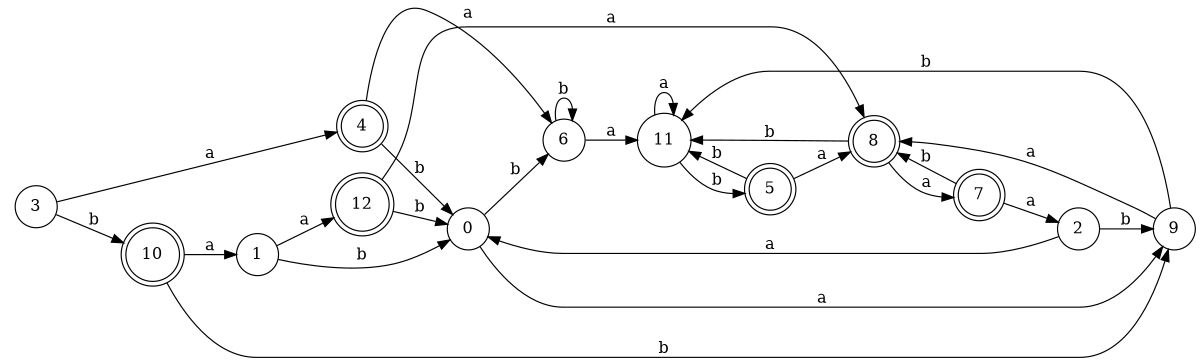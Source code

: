 digraph n11_1 {
__start0 [label="" shape="none"];

rankdir=LR;
size="8,5";

s0 [style="filled", color="black", fillcolor="white" shape="circle", label="0"];
s1 [style="filled", color="black", fillcolor="white" shape="circle", label="1"];
s2 [style="filled", color="black", fillcolor="white" shape="circle", label="2"];
s3 [style="filled", color="black", fillcolor="white" shape="circle", label="3"];
s4 [style="rounded,filled", color="black", fillcolor="white" shape="doublecircle", label="4"];
s5 [style="rounded,filled", color="black", fillcolor="white" shape="doublecircle", label="5"];
s6 [style="filled", color="black", fillcolor="white" shape="circle", label="6"];
s7 [style="rounded,filled", color="black", fillcolor="white" shape="doublecircle", label="7"];
s8 [style="rounded,filled", color="black", fillcolor="white" shape="doublecircle", label="8"];
s9 [style="filled", color="black", fillcolor="white" shape="circle", label="9"];
s10 [style="rounded,filled", color="black", fillcolor="white" shape="doublecircle", label="10"];
s11 [style="filled", color="black", fillcolor="white" shape="circle", label="11"];
s12 [style="rounded,filled", color="black", fillcolor="white" shape="doublecircle", label="12"];
s0 -> s9 [label="a"];
s0 -> s6 [label="b"];
s1 -> s12 [label="a"];
s1 -> s0 [label="b"];
s2 -> s0 [label="a"];
s2 -> s9 [label="b"];
s3 -> s4 [label="a"];
s3 -> s10 [label="b"];
s4 -> s6 [label="a"];
s4 -> s0 [label="b"];
s5 -> s8 [label="a"];
s5 -> s11 [label="b"];
s6 -> s11 [label="a"];
s6 -> s6 [label="b"];
s7 -> s2 [label="a"];
s7 -> s8 [label="b"];
s8 -> s7 [label="a"];
s8 -> s11 [label="b"];
s9 -> s8 [label="a"];
s9 -> s11 [label="b"];
s10 -> s1 [label="a"];
s10 -> s9 [label="b"];
s11 -> s11 [label="a"];
s11 -> s5 [label="b"];
s12 -> s8 [label="a"];
s12 -> s0 [label="b"];

}